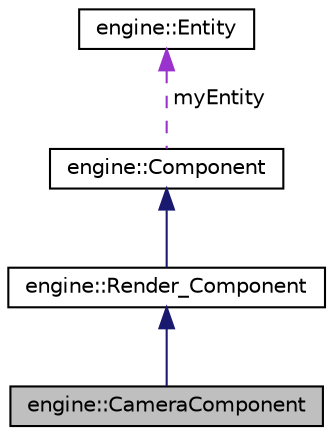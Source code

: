 digraph "engine::CameraComponent"
{
 // LATEX_PDF_SIZE
  edge [fontname="Helvetica",fontsize="10",labelfontname="Helvetica",labelfontsize="10"];
  node [fontname="Helvetica",fontsize="10",shape=record];
  Node1 [label="engine::CameraComponent",height=0.2,width=0.4,color="black", fillcolor="grey75", style="filled", fontcolor="black",tooltip=" "];
  Node2 -> Node1 [dir="back",color="midnightblue",fontsize="10",style="solid",fontname="Helvetica"];
  Node2 [label="engine::Render_Component",height=0.2,width=0.4,color="black", fillcolor="white", style="filled",URL="$classengine_1_1_render___component.html",tooltip=" "];
  Node3 -> Node2 [dir="back",color="midnightblue",fontsize="10",style="solid",fontname="Helvetica"];
  Node3 [label="engine::Component",height=0.2,width=0.4,color="black", fillcolor="white", style="filled",URL="$classengine_1_1_component.html",tooltip=" "];
  Node4 -> Node3 [dir="back",color="darkorchid3",fontsize="10",style="dashed",label=" myEntity" ,fontname="Helvetica"];
  Node4 [label="engine::Entity",height=0.2,width=0.4,color="black", fillcolor="white", style="filled",URL="$classengine_1_1_entity.html",tooltip=" "];
}
